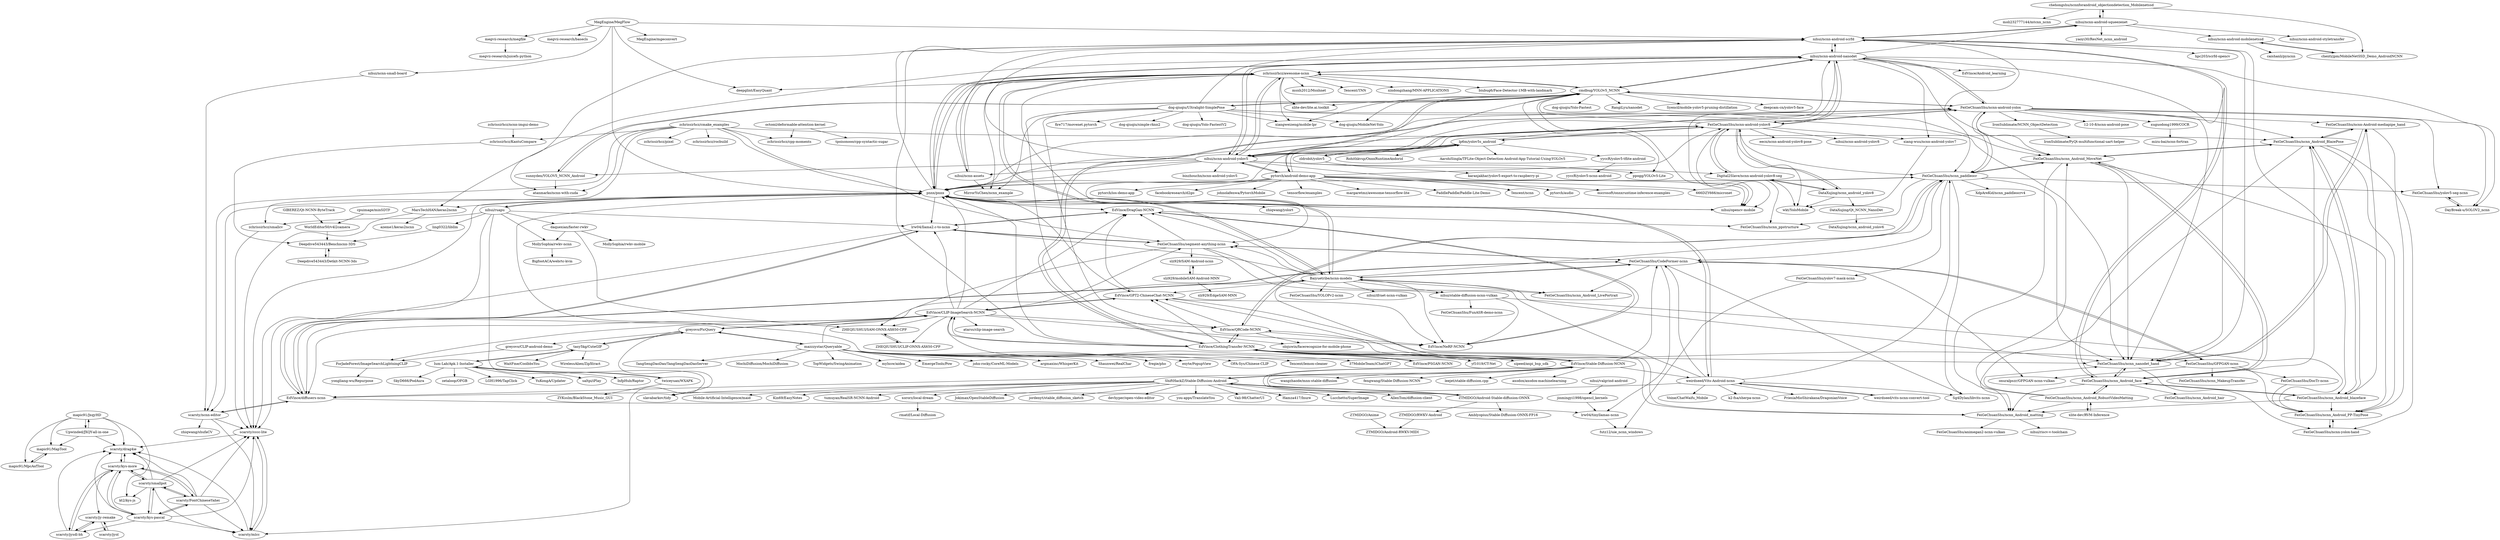 digraph G {
"chehongshu/ncnnforandroid_objectiondetection_Mobilenetssd" -> "nihui/ncnn-android-squeezenet"
"chehongshu/ncnnforandroid_objectiondetection_Mobilenetssd" -> "chentyjpm/MobileNetSSD_Demo_AndroidNCNN"
"chehongshu/ncnnforandroid_objectiondetection_Mobilenetssd" -> "moli232777144/mtcnn_ncnn" ["e"=1]
"twiceyuan/WXAPK" -> "Ium-Lab/Apk.1-Installer"
"twiceyuan/WXAPK" -> "ZYKsslm/BlackStone_Music_GUI" ["e"=1]
"Upwinded/JXQY-all-in-one" -> "mapic91/JxqyHD"
"Upwinded/JXQY-all-in-one" -> "mapic91/MapTool"
"Upwinded/JXQY-all-in-one" -> "scarsty/drag4ie"
"nihui/ncnn-assets" -> "MirrorYuChen/ncnn_example" ["e"=1]
"nihui/ncnn-assets" -> "zchrissirhcz/awesome-ncnn"
"nihui/ncnn-assets" -> "nihui/ncnn-android-scrfd"
"zldrobit/yolov5" -> "lp6m/yolov5s_android"
"zldrobit/yolov5" -> "karanjakhar/yolov5-export-to-raspberry-pi"
"cmdbug/YOLOv5_NCNN" -> "nihui/ncnn-android-yolov5"
"cmdbug/YOLOv5_NCNN" -> "dog-qiuqiu/Yolo-Fastest" ["e"=1]
"cmdbug/YOLOv5_NCNN" -> "nihui/opencv-mobile" ["e"=1]
"cmdbug/YOLOv5_NCNN" -> "zchrissirhcz/awesome-ncnn"
"cmdbug/YOLOv5_NCNN" -> "RangiLyu/nanodet" ["e"=1]
"cmdbug/YOLOv5_NCNN" -> "Syencil/mobile-yolov5-pruning-distillation" ["e"=1]
"cmdbug/YOLOv5_NCNN" -> "dog-qiuqiu/MobileNet-Yolo" ["e"=1]
"cmdbug/YOLOv5_NCNN" -> "ppogg/YOLOv5-Lite" ["e"=1]
"cmdbug/YOLOv5_NCNN" -> "dog-qiuqiu/Ultralight-SimplePose"
"cmdbug/YOLOv5_NCNN" -> "sunnyden/YOLOV5_NCNN_Android"
"cmdbug/YOLOv5_NCNN" -> "xlite-dev/lite.ai.toolkit" ["e"=1]
"cmdbug/YOLOv5_NCNN" -> "xiangweizeng/mobile-lpr" ["e"=1]
"cmdbug/YOLOv5_NCNN" -> "deepcam-cn/yolov5-face" ["e"=1]
"cmdbug/YOLOv5_NCNN" -> "FeiGeChuanShu/ncnn-android-yolox"
"cmdbug/YOLOv5_NCNN" -> "nihui/ncnn-android-nanodet"
"chentyjpm/MobileNetSSD_Demo_AndroidNCNN" -> "nihui/ncnn-android-mobilenetssd"
"nihui/ncnn-android-squeezenet" -> "chehongshu/ncnnforandroid_objectiondetection_Mobilenetssd"
"nihui/ncnn-android-squeezenet" -> "nihui/ncnn-android-styletransfer"
"nihui/ncnn-android-squeezenet" -> "nihui/ncnn-android-scrfd"
"nihui/ncnn-android-squeezenet" -> "nihui/ncnn-android-mobilenetssd"
"nihui/ncnn-android-squeezenet" -> "yaoyi30/ResNet_ncnn_android"
"pytorch/android-demo-app" -> "pytorch/ios-demo-app" ["e"=1]
"pytorch/android-demo-app" -> "nihui/ncnn-android-yolov5"
"pytorch/android-demo-app" -> "facebookresearch/d2go" ["e"=1]
"pytorch/android-demo-app" -> "lp6m/yolov5s_android"
"pytorch/android-demo-app" -> "cmdbug/YOLOv5_NCNN"
"pytorch/android-demo-app" -> "FeiGeChuanShu/ncnn-android-yolov8"
"pytorch/android-demo-app" -> "pnnx/pnnx"
"pytorch/android-demo-app" -> "johnolafenwa/PytorchMobile"
"pytorch/android-demo-app" -> "tensorflow/examples" ["e"=1]
"pytorch/android-demo-app" -> "margaretmz/awesome-tensorflow-lite" ["e"=1]
"pytorch/android-demo-app" -> "PaddlePaddle/Paddle-Lite-Demo" ["e"=1]
"pytorch/android-demo-app" -> "Tencent/ncnn" ["e"=1]
"pytorch/android-demo-app" -> "pytorch/audio" ["e"=1]
"pytorch/android-demo-app" -> "microsoft/onnxruntime-inference-examples" ["e"=1]
"pytorch/android-demo-app" -> "666DZY666/micronet" ["e"=1]
"zchrissirhcz/awesome-ncnn" -> "cmdbug/YOLOv5_NCNN"
"zchrissirhcz/awesome-ncnn" -> "Baiyuetribe/ncnn-models"
"zchrissirhcz/awesome-ncnn" -> "MirrorYuChen/ncnn_example" ["e"=1]
"zchrissirhcz/awesome-ncnn" -> "nihui/opencv-mobile" ["e"=1]
"zchrissirhcz/awesome-ncnn" -> "pnnx/pnnx"
"zchrissirhcz/awesome-ncnn" -> "nihui/ncnn-assets"
"zchrissirhcz/awesome-ncnn" -> "msnh2012/Msnhnet" ["e"=1]
"zchrissirhcz/awesome-ncnn" -> "Tencent/TNN" ["e"=1]
"zchrissirhcz/awesome-ncnn" -> "nihui/ncnn-android-yolov5"
"zchrissirhcz/awesome-ncnn" -> "xindongzhang/MNN-APPLICATIONS" ["e"=1]
"zchrissirhcz/awesome-ncnn" -> "deepglint/EasyQuant" ["e"=1]
"zchrissirhcz/awesome-ncnn" -> "biubug6/Face-Detector-1MB-with-landmark" ["e"=1]
"zchrissirhcz/awesome-ncnn" -> "xlite-dev/lite.ai.toolkit" ["e"=1]
"zchrissirhcz/awesome-ncnn" -> "xiangweizeng/mobile-lpr" ["e"=1]
"zchrissirhcz/awesome-ncnn" -> "nihui/ncnn-android-nanodet"
"zchrissirhcz/cmake_examples" -> "scarsty/ncnn-editor"
"zchrissirhcz/cmake_examples" -> "zchrissirhcz/rocbuild"
"zchrissirhcz/cmake_examples" -> "FeiGeChuanShu/segment-anything-ncnn"
"zchrissirhcz/cmake_examples" -> "zchrissirhcz/pixel"
"zchrissirhcz/cmake_examples" -> "pnnx/pnnx"
"zchrissirhcz/cmake_examples" -> "atanmarko/ncnn-with-cuda"
"zchrissirhcz/cmake_examples" -> "zchrissirhcz/smallcv"
"zchrissirhcz/cmake_examples" -> "zchrissirhcz/KantuCompare"
"zchrissirhcz/cmake_examples" -> "FeiGeChuanShu/ncnn_Android_BlazePose"
"zchrissirhcz/cmake_examples" -> "zchrissirhcz/cpp-moments"
"nihui/ncnn-android-mobilenetssd" -> "chentyjpm/MobileNetSSD_Demo_AndroidNCNN"
"nihui/ncnn-android-mobilenetssd" -> "caishanli/pyncnn"
"dog-qiuqiu/Ultralight-SimplePose" -> "FeiGeChuanShu/ncnn_Android_MoveNet"
"dog-qiuqiu/Ultralight-SimplePose" -> "cmdbug/YOLOv5_NCNN"
"dog-qiuqiu/Ultralight-SimplePose" -> "dog-qiuqiu/MobileNet-Yolo" ["e"=1]
"dog-qiuqiu/Ultralight-SimplePose" -> "xiangweizeng/mobile-lpr" ["e"=1]
"dog-qiuqiu/Ultralight-SimplePose" -> "fire717/movenet.pytorch" ["e"=1]
"dog-qiuqiu/Ultralight-SimplePose" -> "FeiGeChuanShu/ncnn_nanodet_hand"
"dog-qiuqiu/Ultralight-SimplePose" -> "dog-qiuqiu/simple-rknn2"
"dog-qiuqiu/Ultralight-SimplePose" -> "olojuwin/facerecognize-for-mobile-phone" ["e"=1]
"dog-qiuqiu/Ultralight-SimplePose" -> "nihui/ncnn-android-scrfd"
"dog-qiuqiu/Ultralight-SimplePose" -> "dog-qiuqiu/Yolo-FastestV2" ["e"=1]
"dog-qiuqiu/Ultralight-SimplePose" -> "MirrorYuChen/ncnn_example" ["e"=1]
"dog-qiuqiu/Ultralight-SimplePose" -> "EdVince/QRCode-NCNN"
"xuguodong1999/COCR" -> "mizu-bai/ncnn-fortran"
"MarsTechHAN/keras2ncnn" -> "azeme1/keras2ncnn"
"MarsTechHAN/keras2ncnn" -> "scarsty/cccc-lite"
"sunnyden/YOLOV5_NCNN_Android" -> "atanmarko/ncnn-with-cuda"
"sunnyden/YOLOV5_NCNN_Android" -> "cmdbug/YOLOv5_NCNN"
"pnnx/pnnx" -> "scarsty/ncnn-editor"
"pnnx/pnnx" -> "nihui/opencv-mobile" ["e"=1]
"pnnx/pnnx" -> "FeiGeChuanShu/ncnn_paddleocr"
"pnnx/pnnx" -> "EdVince/GPT2-ChineseChat-NCNN"
"pnnx/pnnx" -> "nihui/ncnn-android-nanodet"
"pnnx/pnnx" -> "zchrissirhcz/awesome-ncnn"
"pnnx/pnnx" -> "nihui/ruapu"
"pnnx/pnnx" -> "Baiyuetribe/ncnn-models"
"pnnx/pnnx" -> "scarsty/cccc-lite"
"pnnx/pnnx" -> "nihui/ncnn-android-scrfd"
"pnnx/pnnx" -> "weirdseed/Vits-Android-ncnn"
"pnnx/pnnx" -> "lrw04/llama2.c-to-ncnn"
"pnnx/pnnx" -> "zhiqwang/yolort" ["e"=1]
"pnnx/pnnx" -> "EdVince/DragGan-NCNN"
"pnnx/pnnx" -> "MarsTechHAN/keras2ncnn"
"FeiGeChuanShu/ncnn-android-yolox" -> "FeiGeChuanShu/ncnn_nanodet_hand"
"FeiGeChuanShu/ncnn-android-yolox" -> "12-10-8/ncnn-android-pose"
"FeiGeChuanShu/ncnn-android-yolox" -> "FeiGeChuanShu/ncnn_paddleocr"
"FeiGeChuanShu/ncnn-android-yolox" -> "FeiGeChuanShu/yolov5-seg-ncnn"
"FeiGeChuanShu/ncnn-android-yolox" -> "FeiGeChuanShu/ncnn_Android_BlazePose"
"FeiGeChuanShu/ncnn-android-yolox" -> "FeiGeChuanShu/ncnn_Android_MoveNet"
"FeiGeChuanShu/ncnn-android-yolox" -> "FeiGeChuanShu/ncnn-android-yolov8"
"FeiGeChuanShu/ncnn-android-yolox" -> "cmdbug/YOLOv5_NCNN"
"FeiGeChuanShu/ncnn-android-yolox" -> "EdVince/ClothingTransfer-NCNN"
"FeiGeChuanShu/ncnn-android-yolox" -> "IronSublimate/NCNN_ObjectDetection"
"FeiGeChuanShu/ncnn-android-yolox" -> "pnnx/pnnx"
"FeiGeChuanShu/ncnn-android-yolox" -> "nihui/ncnn-android-nanodet"
"FeiGeChuanShu/ncnn-android-yolox" -> "DayBreak-u/SOLOV2_ncnn"
"FeiGeChuanShu/ncnn-android-yolox" -> "FeiGeChuanShu/ncnn-Android-mediapipe_hand"
"FeiGeChuanShu/ncnn-android-yolox" -> "xuguodong1999/COCR"
"nihui/ncnn-android-yolov5" -> "cmdbug/YOLOv5_NCNN"
"nihui/ncnn-android-yolov5" -> "FeiGeChuanShu/ncnn-android-yolov8"
"nihui/ncnn-android-yolov5" -> "nihui/ncnn-android-nanodet"
"nihui/ncnn-android-yolov5" -> "lp6m/yolov5s_android"
"nihui/ncnn-android-yolov5" -> "pnnx/pnnx"
"nihui/ncnn-android-yolov5" -> "binzhouchn/ncnn-android-yolov5"
"nihui/ncnn-android-yolov5" -> "zchrissirhcz/awesome-ncnn"
"nihui/ncnn-android-yolov5" -> "nihui/opencv-mobile" ["e"=1]
"nihui/ncnn-android-yolov5" -> "pytorch/android-demo-app"
"nihui/ncnn-android-yolov5" -> "FeiGeChuanShu/ncnn-android-yolox"
"nihui/ncnn-android-yolov5" -> "sunnyden/YOLOV5_NCNN_Android"
"nihui/ncnn-android-yolov5" -> "ppogg/YOLOv5-Lite" ["e"=1]
"nihui/ncnn-android-yolov5" -> "Digital2Slave/ncnn-android-yolov8-seg"
"nihui/ncnn-android-yolov5" -> "nihui/ncnn-assets"
"nihui/ncnn-android-yolov5" -> "nihui/ncnn-android-scrfd"
"MegEngine/MegFlow" -> "MegEngine/mgeconvert" ["e"=1]
"MegEngine/MegFlow" -> "megvii-research/megfile"
"MegEngine/MegFlow" -> "megvii-research/basecls" ["e"=1]
"MegEngine/MegFlow" -> "deepglint/EasyQuant" ["e"=1]
"MegEngine/MegFlow" -> "pnnx/pnnx"
"MegEngine/MegFlow" -> "nihui/ncnn-small-board"
"MegEngine/MegFlow" -> "nihui/ncnn-android-scrfd"
"lp6m/yolov5s_android" -> "nihui/ncnn-android-yolov5"
"lp6m/yolov5s_android" -> "AarohiSingla/TFLite-Object-Detection-Android-App-Tutorial-Using-YOLOv5"
"lp6m/yolov5s_android" -> "yyccR/yolov5-tflite-android"
"lp6m/yolov5s_android" -> "zldrobit/yolov5"
"lp6m/yolov5s_android" -> "FeiGeChuanShu/ncnn-android-yolov8"
"lp6m/yolov5s_android" -> "nihui/ncnn-android-nanodet"
"lp6m/yolov5s_android" -> "pytorch/android-demo-app"
"lp6m/yolov5s_android" -> "Rohithkvsp/OnnxRuntimeAndorid"
"FeiGeChuanShu/ncnn_Android_RobustVideoMatting" -> "FeiGeChuanShu/ncnn_Android_matting"
"FeiGeChuanShu/ncnn_Android_RobustVideoMatting" -> "FeiGeChuanShu/ncnn_nanodet_hand"
"FeiGeChuanShu/ncnn_Android_RobustVideoMatting" -> "FeiGeChuanShu/ncnn_Android_face"
"FeiGeChuanShu/ncnn_Android_RobustVideoMatting" -> "FeiGeChuanShu/ncnn_Android_MoveNet"
"FeiGeChuanShu/ncnn_Android_RobustVideoMatting" -> "xlite-dev/RVM-Inference"
"nihui/ncnn-android-nanodet" -> "nihui/ncnn-android-yolov5"
"nihui/ncnn-android-nanodet" -> "FeiGeChuanShu/ncnn-android-yolov8"
"nihui/ncnn-android-nanodet" -> "pnnx/pnnx"
"nihui/ncnn-android-nanodet" -> "nihui/ncnn-android-scrfd"
"nihui/ncnn-android-nanodet" -> "FeiGeChuanShu/ncnn_nanodet_hand"
"nihui/ncnn-android-nanodet" -> "cmdbug/YOLOv5_NCNN"
"nihui/ncnn-android-nanodet" -> "MarsTechHAN/keras2ncnn"
"nihui/ncnn-android-nanodet" -> "nihui/ncnn-android-squeezenet"
"nihui/ncnn-android-nanodet" -> "DayBreak-u/SOLOV2_ncnn"
"nihui/ncnn-android-nanodet" -> "FeiGeChuanShu/ncnn-android-yolox"
"nihui/ncnn-android-nanodet" -> "nihui/opencv-mobile" ["e"=1]
"nihui/ncnn-android-nanodet" -> "zchrissirhcz/awesome-ncnn"
"nihui/ncnn-android-nanodet" -> "xiang-wuu/ncnn-android-yolov7"
"nihui/ncnn-android-nanodet" -> "EdVince/Android_learning"
"nihui/ncnn-android-nanodet" -> "FeiGeChuanShu/ncnn_Android_MoveNet"
"nihui/ncnn-android-scrfd" -> "FeiGeChuanShu/ncnn_Android_face"
"nihui/ncnn-android-scrfd" -> "FeiGeChuanShu/ncnn_nanodet_hand"
"nihui/ncnn-android-scrfd" -> "FeiGeChuanShu/ncnn_Android_blazeface"
"nihui/ncnn-android-scrfd" -> "nihui/ncnn-android-squeezenet"
"nihui/ncnn-android-scrfd" -> "FeiGeChuanShu/ncnn_paddleocr"
"nihui/ncnn-android-scrfd" -> "atanmarko/ncnn-with-cuda"
"nihui/ncnn-android-scrfd" -> "nihui/ncnn-android-nanodet"
"nihui/ncnn-android-scrfd" -> "hpc203/scrfd-opencv" ["e"=1]
"FeiGeChuanShu/ncnn_Android_face" -> "FeiGeChuanShu/ncnn_Android_blazeface"
"FeiGeChuanShu/ncnn_Android_face" -> "FeiGeChuanShu/ncnn_nanodet_hand"
"FeiGeChuanShu/ncnn_Android_face" -> "FeiGeChuanShu/ncnn_Android_hair"
"FeiGeChuanShu/ncnn_Android_face" -> "nihui/ncnn-android-scrfd"
"FeiGeChuanShu/ncnn_Android_face" -> "FeiGeChuanShu/ncnn_Android_MoveNet"
"FeiGeChuanShu/ncnn_Android_face" -> "FeiGeChuanShu/ncnn_Android_RobustVideoMatting"
"FeiGeChuanShu/ncnn_Android_face" -> "FeiGeChuanShu/ncnn_Android_BlazePose"
"FeiGeChuanShu/ncnn_Android_face" -> "FeiGeChuanShu/ncnn_Android_matting"
"FeiGeChuanShu/ncnn_paddleocr" -> "XdpAreKid/ncnn_paddleocrv4"
"FeiGeChuanShu/ncnn_paddleocr" -> "FeiGeChuanShu/CodeFormer-ncnn"
"FeiGeChuanShu/ncnn_paddleocr" -> "FeiGeChuanShu/ncnn_Android_MoveNet"
"FeiGeChuanShu/ncnn_paddleocr" -> "Sg4Dylan/libvits-ncnn"
"FeiGeChuanShu/ncnn_paddleocr" -> "FeiGeChuanShu/yolov7-mask-ncnn"
"FeiGeChuanShu/ncnn_paddleocr" -> "FeiGeChuanShu/ncnn_nanodet_hand"
"FeiGeChuanShu/ncnn_paddleocr" -> "pnnx/pnnx"
"FeiGeChuanShu/ncnn_paddleocr" -> "EdVince/QRCode-NCNN"
"FeiGeChuanShu/ncnn_paddleocr" -> "FeiGeChuanShu/ncnn-android-yolox"
"FeiGeChuanShu/ncnn_paddleocr" -> "FeiGeChuanShu/ncnn_ppstructure"
"FeiGeChuanShu/ncnn_paddleocr" -> "FeiGeChuanShu/yolov5-seg-ncnn"
"mapic91/JxqyHD" -> "Upwinded/JXQY-all-in-one"
"mapic91/JxqyHD" -> "mapic91/MapTool"
"mapic91/JxqyHD" -> "mapic91/MpcAsfTool"
"mapic91/JxqyHD" -> "kt2/kys-js"
"mapic91/JxqyHD" -> "scarsty/drag4ie"
"megvii-research/megfile" -> "megvii-research/juicefs-python"
"scarsty/smallpot" -> "scarsty/drag4ie"
"scarsty/smallpot" -> "scarsty/kys-pascal"
"scarsty/smallpot" -> "scarsty/mlcc"
"scarsty/smallpot" -> "scarsty/FontChineseYahei"
"scarsty/smallpot" -> "scarsty/kys-more"
"scarsty/smallpot" -> "scarsty/cccc-lite"
"scarsty/smallpot" -> "kt2/kys-js"
"scarsty/drag4ie" -> "scarsty/kys-more"
"scarsty/kys-pascal" -> "scarsty/kys-more"
"scarsty/kys-pascal" -> "scarsty/drag4ie"
"scarsty/kys-pascal" -> "scarsty/FontChineseYahei"
"scarsty/kys-pascal" -> "scarsty/smallpot"
"scarsty/kys-pascal" -> "scarsty/cccc-lite"
"scarsty/kys-pascal" -> "scarsty/mlcc"
"scarsty/kys-pascal" -> "scarsty/jysdl-bh"
"nihui/valgrind-android" -> "jinmingyi1998/opencl_kernels"
"FeiGeChuanShu/ncnn_nanodet_hand" -> "FeiGeChuanShu/ncnn-Android-mediapipe_hand"
"FeiGeChuanShu/ncnn_nanodet_hand" -> "FeiGeChuanShu/ncnn_Android_face"
"FeiGeChuanShu/ncnn_nanodet_hand" -> "FeiGeChuanShu/ncnn-yolox-hand"
"scarsty/jysdl-bh" -> "scarsty/jy-remake"
"scarsty/jysdl-bh" -> "scarsty/kys-more"
"scarsty/jysdl-bh" -> "scarsty/drag4ie"
"scarsty/mlcc" -> "scarsty/cccc-lite"
"scarsty/mlcc" -> "scarsty/drag4ie"
"DayBreak-u/SOLOV2_ncnn" -> "FeiGeChuanShu/yolov5-seg-ncnn"
"zchrissirhcz/smallcv" -> "scarsty/cccc-lite"
"mapic91/MpcAsfTool" -> "mapic91/MapTool"
"IronSublimate/NCNN_ObjectDetection" -> "IronSublimate/PyQt-multifunctional-uart-helper"
"mapic91/MapTool" -> "mapic91/MpcAsfTool"
"FeiGeChuanShu/ncnn-yolox-hand" -> "FeiGeChuanShu/ncnn_Android_PP-TinyPose"
"FeiGeChuanShu/ncnn_Android_MoveNet" -> "FeiGeChuanShu/ncnn_Android_BlazePose"
"FeiGeChuanShu/ncnn_Android_MoveNet" -> "FeiGeChuanShu/ncnn_Android_PP-TinyPose"
"FeiGeChuanShu/ncnn_Android_MoveNet" -> "FeiGeChuanShu/ncnn_Android_matting"
"FeiGeChuanShu/ncnn_Android_MoveNet" -> "FeiGeChuanShu/ncnn_nanodet_hand"
"FeiGeChuanShu/ncnn_Android_MoveNet" -> "FeiGeChuanShu/ncnn_Android_face"
"FeiGeChuanShu/ncnn_Android_MoveNet" -> "FeiGeChuanShu/ncnn_paddleocr"
"EdVince/ClothingTransfer-NCNN" -> "EdVince/GPT2-ChineseChat-NCNN"
"EdVince/ClothingTransfer-NCNN" -> "EdVince/PSGAN-NCNN"
"EdVince/ClothingTransfer-NCNN" -> "yf1019/CT-Net"
"EdVince/ClothingTransfer-NCNN" -> "EdVince/QRCode-NCNN"
"EdVince/ClothingTransfer-NCNN" -> "FeiGeChuanShu/ncnn_Android_matting"
"EdVince/ClothingTransfer-NCNN" -> "FeiGeChuanShu/ncnn_nanodet_hand"
"EdVince/ClothingTransfer-NCNN" -> "EdVince/CLIP-ImageSearch-NCNN"
"EdVince/ClothingTransfer-NCNN" -> "nihui/ncnn-android-scrfd"
"EdVince/ClothingTransfer-NCNN" -> "FeiGeChuanShu/GFPGAN-ncnn"
"EdVince/ClothingTransfer-NCNN" -> "EdVince/Stable-Diffusion-NCNN"
"EdVince/ClothingTransfer-NCNN" -> "FeiGeChuanShu/ncnn-android-yolox"
"EdVince/ClothingTransfer-NCNN" -> "pnnx/pnnx"
"EdVince/ClothingTransfer-NCNN" -> "sipeed/axpi_bsp_sdk" ["e"=1]
"EdVince/CLIP-ImageSearch-NCNN" -> "EdVince/GPT2-ChineseChat-NCNN"
"EdVince/CLIP-ImageSearch-NCNN" -> "EdVince/diffusers-ncnn"
"EdVince/CLIP-ImageSearch-NCNN" -> "lrw04/llama2.c-to-ncnn"
"EdVince/CLIP-ImageSearch-NCNN" -> "EdVince/DragGan-NCNN"
"EdVince/CLIP-ImageSearch-NCNN" -> "EdVince/ClothingTransfer-NCNN"
"EdVince/CLIP-ImageSearch-NCNN" -> "atarss/clip-image-search" ["e"=1]
"EdVince/CLIP-ImageSearch-NCNN" -> "FeiGeChuanShu/segment-anything-ncnn"
"EdVince/CLIP-ImageSearch-NCNN" -> "greyovo/PicQuery"
"EdVince/CLIP-ImageSearch-NCNN" -> "ForJadeForest/ImageSearchLightningCLIP"
"EdVince/CLIP-ImageSearch-NCNN" -> "ZHEQIUSHUI/CLIP-ONNX-AX650-CPP"
"EdVince/CLIP-ImageSearch-NCNN" -> "EdVince/QRCode-NCNN"
"EdVince/CLIP-ImageSearch-NCNN" -> "ZHEQIUSHUI/SAM-ONNX-AX650-CPP"
"EdVince/CLIP-ImageSearch-NCNN" -> "pnnx/pnnx"
"EdVince/CLIP-ImageSearch-NCNN" -> "EdVince/NeRF-NCNN"
"nihui/ncnn-small-board" -> "scarsty/ncnn-editor"
"FeiGeChuanShu/ncnn_Android_matting" -> "FeiGeChuanShu/animegan2-ncnn-vulkan"
"FeiGeChuanShu/ncnn_Android_matting" -> "nihui/riscv-v-toolchain"
"FeiGeChuanShu/ncnn_Android_BlazePose" -> "FeiGeChuanShu/ncnn_Android_matting"
"FeiGeChuanShu/ncnn_Android_BlazePose" -> "FeiGeChuanShu/ncnn_Android_MoveNet"
"FeiGeChuanShu/ncnn_Android_BlazePose" -> "FeiGeChuanShu/ncnn-Android-mediapipe_hand"
"FeiGeChuanShu/ncnn_Android_BlazePose" -> "FeiGeChuanShu/ncnn-yolox-hand"
"FeiGeChuanShu/ncnn_Android_BlazePose" -> "FeiGeChuanShu/ncnn_Android_blazeface"
"FeiGeChuanShu/ncnn_Android_BlazePose" -> "FeiGeChuanShu/ncnn_Android_PP-TinyPose"
"Baiyuetribe/ncnn-models" -> "FeiGeChuanShu/CodeFormer-ncnn"
"Baiyuetribe/ncnn-models" -> "nihui/stable-diffusion-ncnn-vulkan"
"Baiyuetribe/ncnn-models" -> "FeiGeChuanShu/ncnn_Android_LivePortrait"
"Baiyuetribe/ncnn-models" -> "lrw04/llama2.c-to-ncnn"
"Baiyuetribe/ncnn-models" -> "EdVince/DragGan-NCNN"
"Baiyuetribe/ncnn-models" -> "FeiGeChuanShu/segment-anything-ncnn"
"Baiyuetribe/ncnn-models" -> "FeiGeChuanShu/ncnn_nanodet_hand"
"Baiyuetribe/ncnn-models" -> "nihui/ifrnet-ncnn-vulkan" ["e"=1]
"Baiyuetribe/ncnn-models" -> "EdVince/diffusers-ncnn"
"Baiyuetribe/ncnn-models" -> "EdVince/GPT2-ChineseChat-NCNN"
"Baiyuetribe/ncnn-models" -> "zchrissirhcz/awesome-ncnn"
"Baiyuetribe/ncnn-models" -> "FeiGeChuanShu/ncnn_paddleocr"
"Baiyuetribe/ncnn-models" -> "EdVince/NeRF-NCNN"
"Baiyuetribe/ncnn-models" -> "FeiGeChuanShu/YOLOPv2-ncnn" ["e"=1]
"Baiyuetribe/ncnn-models" -> "pnnx/pnnx"
"DataXujing/Qt_NCNN_NanoDet" -> "DataXujing/ncnn_android_yolov6"
"EdVince/GPT2-ChineseChat-NCNN" -> "EdVince/DragGan-NCNN"
"EdVince/GPT2-ChineseChat-NCNN" -> "FeiGeChuanShu/ncnn_Android_matting"
"EdVince/GPT2-ChineseChat-NCNN" -> "EdVince/CLIP-ImageSearch-NCNN"
"EdVince/GPT2-ChineseChat-NCNN" -> "EdVince/NeRF-NCNN"
"EdVince/QRCode-NCNN" -> "EdVince/ClothingTransfer-NCNN"
"EdVince/QRCode-NCNN" -> "EdVince/GPT2-ChineseChat-NCNN"
"EdVince/QRCode-NCNN" -> "olojuwin/facerecognize-for-mobile-phone" ["e"=1]
"EdVince/QRCode-NCNN" -> "FeiGeChuanShu/ncnn_paddleocr"
"EdVince/QRCode-NCNN" -> "EdVince/NeRF-NCNN"
"FeiGeChuanShu/GFPGAN-ncnn" -> "FeiGeChuanShu/ncnn_Android_PP-TinyPose"
"FeiGeChuanShu/GFPGAN-ncnn" -> "onuralpszr/GFPGAN-ncnn-vulkan"
"FeiGeChuanShu/GFPGAN-ncnn" -> "FeiGeChuanShu/CodeFormer-ncnn"
"FeiGeChuanShu/GFPGAN-ncnn" -> "FeiGeChuanShu/DocTr-ncnn"
"FeiGeChuanShu/GFPGAN-ncnn" -> "FeiGeChuanShu/ncnn_MakeupTransfer"
"yyccR/yolov5-tflite-android" -> "yyccR/yolov5-ncnn-android"
"scarsty/FontChineseYahei" -> "scarsty/drag4ie"
"scarsty/FontChineseYahei" -> "scarsty/kys-more"
"scarsty/FontChineseYahei" -> "scarsty/kys-pascal"
"scarsty/FontChineseYahei" -> "scarsty/smallpot"
"scarsty/FontChineseYahei" -> "scarsty/mlcc"
"scarsty/FontChineseYahei" -> "scarsty/cccc-lite"
"scarsty/kys-more" -> "scarsty/drag4ie"
"scarsty/kys-more" -> "scarsty/kys-pascal"
"scarsty/kys-more" -> "scarsty/FontChineseYahei"
"scarsty/kys-more" -> "scarsty/jysdl-bh"
"scarsty/kys-more" -> "scarsty/smallpot"
"scarsty/kys-more" -> "scarsty/jy-remake"
"scarsty/ncnn-editor" -> "scarsty/cccc-lite"
"scarsty/ncnn-editor" -> "scarsty/mlcc"
"scarsty/ncnn-editor" -> "zhiqwang/shufaCV"
"scarsty/ncnn-editor" -> "EdVince/diffusers-ncnn"
"FeiGeChuanShu/DocTr-ncnn" -> "FeiGeChuanShu/ncnn_Android_PP-TinyPose"
"FeiGeChuanShu/ncnn_Android_blazeface" -> "FeiGeChuanShu/ncnn_Android_PP-TinyPose"
"FeiGeChuanShu/ncnn_Android_blazeface" -> "FeiGeChuanShu/ncnn_Android_face"
"FeiGeChuanShu/ncnn_Android_blazeface" -> "FeiGeChuanShu/ncnn_Android_BlazePose"
"FeiGeChuanShu/ncnn_Android_blazeface" -> "FeiGeChuanShu/ncnn_Android_matting"
"FeiGeChuanShu/ncnn_Android_blazeface" -> "FeiGeChuanShu/ncnn-Android-mediapipe_hand"
"xlite-dev/RVM-Inference" -> "FeiGeChuanShu/ncnn_Android_RobustVideoMatting"
"EdVince/PSGAN-NCNN" -> "EdVince/ClothingTransfer-NCNN"
"WorldEditor50/v4l2camera" -> "Deepdive543443/Benchncnn-3DS"
"ForJadeForest/ImageSearchLightningCLIP" -> "yongliang-wu/Repurpose" ["e"=1]
"FeiGeChuanShu/ncnn-Android-mediapipe_hand" -> "FeiGeChuanShu/ncnn_nanodet_hand"
"FeiGeChuanShu/ncnn-Android-mediapipe_hand" -> "FeiGeChuanShu/ncnn_Android_BlazePose"
"FeiGeChuanShu/ncnn-Android-mediapipe_hand" -> "FeiGeChuanShu/ncnn_Android_PP-TinyPose"
"octoml/deformable-attention-kernel" -> "tpoisonooo/cpp-syntactic-sugar"
"octoml/deformable-attention-kernel" -> "zchrissirhcz/cpp-moments"
"FeiGeChuanShu/ncnn_Android_PP-TinyPose" -> "FeiGeChuanShu/ncnn-yolox-hand"
"zchrissirhcz/KantuCompare" -> "Deepdive543443/Benchncnn-3DS"
"EdVince/Stable-Diffusion-NCNN" -> "EdVince/diffusers-ncnn"
"EdVince/Stable-Diffusion-NCNN" -> "ZTMIDGO/Android-Stable-diffusion-ONNX"
"EdVince/Stable-Diffusion-NCNN" -> "EdVince/ClothingTransfer-NCNN"
"EdVince/Stable-Diffusion-NCNN" -> "Baiyuetribe/ncnn-models"
"EdVince/Stable-Diffusion-NCNN" -> "FeiGeChuanShu/CodeFormer-ncnn"
"EdVince/Stable-Diffusion-NCNN" -> "EdVince/CLIP-ImageSearch-NCNN"
"EdVince/Stable-Diffusion-NCNN" -> "pnnx/pnnx"
"EdVince/Stable-Diffusion-NCNN" -> "EdVince/GPT2-ChineseChat-NCNN"
"EdVince/Stable-Diffusion-NCNN" -> "wangzhaode/mnn-stable-diffusion" ["e"=1]
"EdVince/Stable-Diffusion-NCNN" -> "ShiftHackZ/Stable-Diffusion-Android"
"EdVince/Stable-Diffusion-NCNN" -> "EdVince/QRCode-NCNN"
"EdVince/Stable-Diffusion-NCNN" -> "fengwang/Stable-Diffusion-NCNN"
"EdVince/Stable-Diffusion-NCNN" -> "leejet/stable-diffusion.cpp" ["e"=1]
"EdVince/Stable-Diffusion-NCNN" -> "weirdseed/Vits-Android-ncnn"
"EdVince/Stable-Diffusion-NCNN" -> "axodox/axodox-machinelearning" ["e"=1]
"xiang-wuu/ncnn-android-yolov7" -> "wkt/YoloMobile"
"FeiGeChuanShu/ncnn-android-yolov8" -> "DataXujing/ncnn_android_yolov8"
"FeiGeChuanShu/ncnn-android-yolov8" -> "Digital2Slave/ncnn-android-yolov8-seg"
"FeiGeChuanShu/ncnn-android-yolov8" -> "nihui/ncnn-android-yolov5"
"FeiGeChuanShu/ncnn-android-yolov8" -> "nihui/ncnn-android-nanodet"
"FeiGeChuanShu/ncnn-android-yolov8" -> "nihui/opencv-mobile" ["e"=1]
"FeiGeChuanShu/ncnn-android-yolov8" -> "FeiGeChuanShu/ncnn-android-yolox"
"FeiGeChuanShu/ncnn-android-yolov8" -> "wkt/YoloMobile"
"FeiGeChuanShu/ncnn-android-yolov8" -> "xiang-wuu/ncnn-android-yolov7"
"FeiGeChuanShu/ncnn-android-yolov8" -> "FeiGeChuanShu/ncnn_paddleocr"
"FeiGeChuanShu/ncnn-android-yolov8" -> "cmdbug/YOLOv5_NCNN"
"FeiGeChuanShu/ncnn-android-yolov8" -> "FeiGeChuanShu/segment-anything-ncnn"
"FeiGeChuanShu/ncnn-android-yolov8" -> "pnnx/pnnx"
"FeiGeChuanShu/ncnn-android-yolov8" -> "eecn/ncnn-android-yolov8-pose"
"FeiGeChuanShu/ncnn-android-yolov8" -> "nihui/ncnn-android-yolov8"
"FeiGeChuanShu/ncnn-android-yolov8" -> "lp6m/yolov5s_android"
"DataXujing/ncnn_android_yolov8" -> "DataXujing/Qt_NCNN_NanoDet"
"DataXujing/ncnn_android_yolov8" -> "FeiGeChuanShu/ncnn-android-yolov8"
"DataXujing/ncnn_android_yolov8" -> "Digital2Slave/ncnn-android-yolov8-seg"
"DataXujing/ncnn_android_yolov8" -> "wkt/YoloMobile"
"tasy5kg/CuteGIF" -> "Ium-Lab/Apk.1-Installer"
"tasy5kg/CuteGIF" -> "WaitFme/CoolbbsYou" ["e"=1]
"tasy5kg/CuteGIF" -> "WirelessAlien/ZipXtract" ["e"=1]
"tasy5kg/CuteGIF" -> "greyovo/PicQuery"
"weirdseed/Vits-Android-ncnn" -> "weirdseed/vits-ncnn-convert-tool"
"weirdseed/Vits-Android-ncnn" -> "FeiGeChuanShu/CodeFormer-ncnn"
"weirdseed/Vits-Android-ncnn" -> "Voine/ChatWaifu_Mobile" ["e"=1]
"weirdseed/Vits-Android-ncnn" -> "Sg4Dylan/libvits-ncnn"
"weirdseed/Vits-Android-ncnn" -> "pnnx/pnnx"
"weirdseed/Vits-Android-ncnn" -> "k2-fsa/sherpa-ncnn" ["e"=1]
"weirdseed/Vits-Android-ncnn" -> "FeiGeChuanShu/ncnn_paddleocr"
"weirdseed/Vits-Android-ncnn" -> "PriesiaMioShirakana/DragonianVoice" ["e"=1]
"weirdseed/Vits-Android-ncnn" -> "EdVince/diffusers-ncnn"
"weirdseed/Vits-Android-ncnn" -> "Baiyuetribe/ncnn-models"
"weirdseed/vits-ncnn-convert-tool" -> "weirdseed/Vits-Android-ncnn"
"FeiGeChuanShu/yolov5-seg-ncnn" -> "DayBreak-u/SOLOV2_ncnn"
"nihui/stable-diffusion-ncnn-vulkan" -> "FeiGeChuanShu/ncnn_Android_PP-TinyPose"
"nihui/stable-diffusion-ncnn-vulkan" -> "FeiGeChuanShu/FunASR-demo-ncnn"
"nihui/stable-diffusion-ncnn-vulkan" -> "EdVince/NeRF-NCNN"
"FeiGeChuanShu/yolov7-mask-ncnn" -> "futz12/uie_ncnn_windows"
"Digital2Slave/ncnn-android-yolov8-seg" -> "FeiGeChuanShu/ncnn-android-yolov8"
"Digital2Slave/ncnn-android-yolov8-seg" -> "DataXujing/ncnn_android_yolov8"
"Digital2Slave/ncnn-android-yolov8-seg" -> "FeiGeChuanShu/ncnn_ppstructure"
"Digital2Slave/ncnn-android-yolov8-seg" -> "wkt/YoloMobile"
"zchrissirhcz/ncnn-imgui-demo" -> "zchrissirhcz/KantuCompare"
"MollySophia/rwkv-ncnn" -> "BigfootACA/webrtc-kvm"
"lrw04/llama2.c-to-ncnn" -> "EdVince/DragGan-NCNN"
"lrw04/llama2.c-to-ncnn" -> "scarsty/cccc-lite"
"lrw04/llama2.c-to-ncnn" -> "EdVince/diffusers-ncnn"
"lrw04/llama2.c-to-ncnn" -> "FeiGeChuanShu/segment-anything-ncnn"
"mazzzystar/Queryable" -> "greyovo/PicQuery"
"mazzzystar/Queryable" -> "TopWidgets/SwingAnimation" ["e"=1]
"mazzzystar/Queryable" -> "mylxsw/aidea" ["e"=1]
"mazzzystar/Queryable" -> "EmergeTools/Pow" ["e"=1]
"mazzzystar/Queryable" -> "john-rocky/CoreML-Models" ["e"=1]
"mazzzystar/Queryable" -> "argmaxinc/WhisperKit" ["e"=1]
"mazzzystar/Queryable" -> "Shaunwei/RealChar" ["e"=1]
"mazzzystar/Queryable" -> "fregie/pho" ["e"=1]
"mazzzystar/Queryable" -> "EdVince/CLIP-ImageSearch-NCNN"
"mazzzystar/Queryable" -> "exyte/PopupView" ["e"=1]
"mazzzystar/Queryable" -> "OFA-Sys/Chinese-CLIP" ["e"=1]
"mazzzystar/Queryable" -> "Tencent/lemon-cleaner" ["e"=1]
"mazzzystar/Queryable" -> "37MobileTeam/iChatGPT" ["e"=1]
"mazzzystar/Queryable" -> "TangSengDaoDao/TangSengDaoDaoServer" ["e"=1]
"mazzzystar/Queryable" -> "MochiDiffusion/MochiDiffusion" ["e"=1]
"ShiftHackZ/Stable-Diffusion-Android" -> "ZTMIDGO/Android-Stable-diffusion-ONNX"
"ShiftHackZ/Stable-Diffusion-Android" -> "EdVince/Stable-Diffusion-NCNN"
"ShiftHackZ/Stable-Diffusion-Android" -> "jordenyt/stable_diffusion_sketch"
"ShiftHackZ/Stable-Diffusion-Android" -> "devhyper/open-video-editor" ["e"=1]
"ShiftHackZ/Stable-Diffusion-Android" -> "you-apps/TranslateYou" ["e"=1]
"ShiftHackZ/Stable-Diffusion-Android" -> "Vali-98/ChatterUI" ["e"=1]
"ShiftHackZ/Stable-Diffusion-Android" -> "Hamza417/Inure" ["e"=1]
"ShiftHackZ/Stable-Diffusion-Android" -> "Lucchetto/SuperImage" ["e"=1]
"ShiftHackZ/Stable-Diffusion-Android" -> "AllenTom/diffusion-client"
"ShiftHackZ/Stable-Diffusion-Android" -> "Mobile-Artificial-Intelligence/maid" ["e"=1]
"ShiftHackZ/Stable-Diffusion-Android" -> "xororz/local-dream"
"ShiftHackZ/Stable-Diffusion-Android" -> "Kin69/EasyNotes" ["e"=1]
"ShiftHackZ/Stable-Diffusion-Android" -> "tumuyan/RealSR-NCNN-Android" ["e"=1]
"ShiftHackZ/Stable-Diffusion-Android" -> "slavabarkov/tidy" ["e"=1]
"ShiftHackZ/Stable-Diffusion-Android" -> "Jokimax/OpenStableDiffusion"
"greyovo/PicQuery" -> "greyovo/CLIP-android-demo"
"greyovo/PicQuery" -> "EdVince/CLIP-ImageSearch-NCNN"
"greyovo/PicQuery" -> "mazzzystar/Queryable"
"greyovo/PicQuery" -> "slavabarkov/tidy" ["e"=1]
"greyovo/PicQuery" -> "tasy5kg/CuteGIF"
"FeiGeChuanShu/CodeFormer-ncnn" -> "FeiGeChuanShu/ncnn_Android_LivePortrait"
"FeiGeChuanShu/CodeFormer-ncnn" -> "FeiGeChuanShu/GFPGAN-ncnn"
"FeiGeChuanShu/CodeFormer-ncnn" -> "EdVince/diffusers-ncnn"
"FeiGeChuanShu/CodeFormer-ncnn" -> "Baiyuetribe/ncnn-models"
"FeiGeChuanShu/CodeFormer-ncnn" -> "Sg4Dylan/libvits-ncnn"
"FeiGeChuanShu/CodeFormer-ncnn" -> "lrw04/tinyllamas-ncnn"
"FeiGeChuanShu/CodeFormer-ncnn" -> "onuralpszr/GFPGAN-ncnn-vulkan"
"FeiGeChuanShu/CodeFormer-ncnn" -> "FeiGeChuanShu/segment-anything-ncnn"
"EdVince/diffusers-ncnn" -> "FeiGeChuanShu/CodeFormer-ncnn"
"EdVince/diffusers-ncnn" -> "lrw04/tinyllamas-ncnn"
"EdVince/diffusers-ncnn" -> "lrw04/llama2.c-to-ncnn"
"EdVince/diffusers-ncnn" -> "scarsty/ncnn-editor"
"ZTMIDGO/RWKV-Android" -> "ZTMIDGO/Android-RWKV-MIDI"
"ZTMIDGO/Android-Stable-diffusion-ONNX" -> "ShiftHackZ/Stable-Diffusion-Android"
"ZTMIDGO/Android-Stable-diffusion-ONNX" -> "ZTMIDGO/RWKV-Android"
"ZTMIDGO/Android-Stable-diffusion-ONNX" -> "Amblyopius/Stable-Diffusion-ONNX-FP16" ["e"=1]
"ZTMIDGO/Android-Stable-diffusion-ONNX" -> "EdVince/Stable-Diffusion-NCNN"
"FeiGeChuanShu/segment-anything-ncnn" -> "FeiGeChuanShu/ncnn_Android_LivePortrait"
"FeiGeChuanShu/segment-anything-ncnn" -> "slz929/SAM-Android-ncnn"
"FeiGeChuanShu/segment-anything-ncnn" -> "lrw04/llama2.c-to-ncnn"
"FeiGeChuanShu/segment-anything-ncnn" -> "nihui/stable-diffusion-ncnn-vulkan"
"FeiGeChuanShu/segment-anything-ncnn" -> "FeiGeChuanShu/CodeFormer-ncnn"
"FeiGeChuanShu/segment-anything-ncnn" -> "ZHEQIUSHUI/SAM-ONNX-AX650-CPP"
"FeiGeChuanShu/segment-anything-ncnn" -> "EdVince/DragGan-NCNN"
"jinmingyi1998/opencl_kernels" -> "lrw04/tinyllamas-ncnn"
"ZHEQIUSHUI/CLIP-ONNX-AX650-CPP" -> "ZHEQIUSHUI/SAM-ONNX-AX650-CPP"
"daquexian/faster-rwkv" -> "MollySophia/rwkv-ncnn"
"daquexian/faster-rwkv" -> "MollySophia/rwkv-mobile" ["e"=1]
"daquexian/faster-rwkv" -> "ZHEQIUSHUI/SAM-ONNX-AX650-CPP"
"greyovo/CLIP-android-demo" -> "ForJadeForest/ImageSearchLightningCLIP"
"scarsty/jy-remake" -> "scarsty/jysdl-bh"
"scarsty/jy-remake" -> "scarsty/jyol"
"cpuimage/minSDTF" -> "WorldEditor50/v4l2camera"
"EdVince/NeRF-NCNN" -> "EdVince/DragGan-NCNN"
"EdVince/DragGan-NCNN" -> "EdVince/NeRF-NCNN"
"EdVince/DragGan-NCNN" -> "FeiGeChuanShu/ncnn_ppstructure"
"EdVince/DragGan-NCNN" -> "lrw04/llama2.c-to-ncnn"
"Deepdive543443/Benchncnn-3DS" -> "Deepdive543443/Detkit-NCNN-3ds"
"ZHEQIUSHUI/SAM-ONNX-AX650-CPP" -> "ZHEQIUSHUI/CLIP-ONNX-AX650-CPP"
"lrw04/tinyllamas-ncnn" -> "futz12/uie_ncnn_windows"
"nihui/ruapu" -> "lrw04/llama2.c-to-ncnn"
"nihui/ruapu" -> "ling0322/libllm"
"nihui/ruapu" -> "daquexian/faster-rwkv"
"nihui/ruapu" -> "pnnx/pnnx"
"nihui/ruapu" -> "MollySophia/rwkv-ncnn"
"nihui/ruapu" -> "zchrissirhcz/smallcv"
"nihui/ruapu" -> "scarsty/mlcc"
"nihui/ruapu" -> "scarsty/cccc-lite"
"Ium-Lab/Apk.1-Installer" -> "tasy5kg/CuteGIF"
"Ium-Lab/Apk.1-Installer" -> "InfpHub/Raptor" ["e"=1]
"Ium-Lab/Apk.1-Installer" -> "SkyD666/PodAura" ["e"=1]
"Ium-Lab/Apk.1-Installer" -> "zetaloop/OFGB" ["e"=1]
"Ium-Lab/Apk.1-Installer" -> "twiceyuan/WXAPK"
"Ium-Lab/Apk.1-Installer" -> "LGH1996/TapClick" ["e"=1]
"Ium-Lab/Apk.1-Installer" -> "YuKongA/Updater" ["e"=1]
"Ium-Lab/Apk.1-Installer" -> "saltpi/iPlay" ["e"=1]
"slz929/SAM-Android-ncnn" -> "slz929/mobileSAM-Android-MNN"
"slz929/mobileSAM-Android-MNN" -> "slz929/SAM-Android-ncnn"
"slz929/mobileSAM-Android-MNN" -> "slz929/EdgeSAM-MNN"
"ling0322/libllm" -> "Deepdive543443/Benchncnn-3DS"
"scarsty/cccc-lite" -> "scarsty/mlcc"
"scarsty/cccc-lite" -> "scarsty/drag4ie"
"Deepdive543443/Detkit-NCNN-3ds" -> "Deepdive543443/Benchncnn-3DS"
"ZTMIDGO/Anime" -> "ZTMIDGO/Android-RWKV-MIDI"
"GIBEREZ/Qt-NCNN-ByteTrack" -> "WorldEditor50/v4l2camera"
"scarsty/jyol" -> "scarsty/jy-remake"
"xororz/local-dream" -> "rmatif/Local-Diffusion"
"chehongshu/ncnnforandroid_objectiondetection_Mobilenetssd" ["l"="49.69,31.004"]
"nihui/ncnn-android-squeezenet" ["l"="49.669,30.968"]
"chentyjpm/MobileNetSSD_Demo_AndroidNCNN" ["l"="49.714,31.031"]
"moli232777144/mtcnn_ncnn" ["l"="33.206,29.199"]
"twiceyuan/WXAPK" ["l"="49.836,30.666"]
"Ium-Lab/Apk.1-Installer" ["l"="49.808,30.69"]
"ZYKsslm/BlackStone_Music_GUI" ["l"="-49.309,13.215"]
"Upwinded/JXQY-all-in-one" ["l"="49.505,30.677"]
"mapic91/JxqyHD" ["l"="49.525,30.672"]
"mapic91/MapTool" ["l"="49.508,30.656"]
"scarsty/drag4ie" ["l"="49.53,30.717"]
"nihui/ncnn-assets" ["l"="49.583,30.958"]
"MirrorYuChen/ncnn_example" ["l"="33.307,29.205"]
"zchrissirhcz/awesome-ncnn" ["l"="49.574,30.912"]
"nihui/ncnn-android-scrfd" ["l"="49.62,30.912"]
"zldrobit/yolov5" ["l"="49.566,31.037"]
"lp6m/yolov5s_android" ["l"="49.56,30.992"]
"karanjakhar/yolov5-export-to-raspberry-pi" ["l"="49.567,31.07"]
"cmdbug/YOLOv5_NCNN" ["l"="49.55,30.929"]
"nihui/ncnn-android-yolov5" ["l"="49.567,30.946"]
"dog-qiuqiu/Yolo-Fastest" ["l"="50.431,30.006"]
"nihui/opencv-mobile" ["l"="50.203,29.912"]
"RangiLyu/nanodet" ["l"="50.401,29.946"]
"Syencil/mobile-yolov5-pruning-distillation" ["l"="53.408,3.653"]
"dog-qiuqiu/MobileNet-Yolo" ["l"="-54.363,-14.375"]
"ppogg/YOLOv5-Lite" ["l"="53.379,3.659"]
"dog-qiuqiu/Ultralight-SimplePose" ["l"="49.587,30.893"]
"sunnyden/YOLOV5_NCNN_Android" ["l"="49.522,30.923"]
"xlite-dev/lite.ai.toolkit" ["l"="50.235,29.859"]
"xiangweizeng/mobile-lpr" ["l"="34.182,30.04"]
"deepcam-cn/yolov5-face" ["l"="33.517,29.214"]
"FeiGeChuanShu/ncnn-android-yolox" ["l"="49.6,30.906"]
"nihui/ncnn-android-nanodet" ["l"="49.595,30.925"]
"nihui/ncnn-android-mobilenetssd" ["l"="49.723,31.013"]
"nihui/ncnn-android-styletransfer" ["l"="49.716,30.98"]
"yaoyi30/ResNet_ncnn_android" ["l"="49.689,30.981"]
"pytorch/android-demo-app" ["l"="49.533,30.968"]
"pytorch/ios-demo-app" ["l"="46.776,-24.154"]
"facebookresearch/d2go" ["l"="50.723,30.295"]
"FeiGeChuanShu/ncnn-android-yolov8" ["l"="49.598,30.946"]
"pnnx/pnnx" ["l"="49.587,30.862"]
"johnolafenwa/PytorchMobile" ["l"="49.491,30.991"]
"tensorflow/examples" ["l"="45.91,25.692"]
"margaretmz/awesome-tensorflow-lite" ["l"="60.744,-22.474"]
"PaddlePaddle/Paddle-Lite-Demo" ["l"="50.011,29.551"]
"Tencent/ncnn" ["l"="50.241,29.805"]
"pytorch/audio" ["l"="38.443,4.022"]
"microsoft/onnxruntime-inference-examples" ["l"="-44.26,6.115"]
"666DZY666/micronet" ["l"="52.669,33.387"]
"Baiyuetribe/ncnn-models" ["l"="49.604,30.847"]
"msnh2012/Msnhnet" ["l"="37.04,0.716"]
"Tencent/TNN" ["l"="50.14,29.861"]
"xindongzhang/MNN-APPLICATIONS" ["l"="33.352,29.168"]
"deepglint/EasyQuant" ["l"="52.568,33.435"]
"biubug6/Face-Detector-1MB-with-landmark" ["l"="33.384,29.205"]
"zchrissirhcz/cmake_examples" ["l"="49.607,30.796"]
"scarsty/ncnn-editor" ["l"="49.563,30.8"]
"zchrissirhcz/rocbuild" ["l"="49.615,30.762"]
"FeiGeChuanShu/segment-anything-ncnn" ["l"="49.62,30.823"]
"zchrissirhcz/pixel" ["l"="49.634,30.772"]
"atanmarko/ncnn-with-cuda" ["l"="49.566,30.873"]
"zchrissirhcz/smallcv" ["l"="49.581,30.758"]
"zchrissirhcz/KantuCompare" ["l"="49.608,30.733"]
"FeiGeChuanShu/ncnn_Android_BlazePose" ["l"="49.654,30.879"]
"zchrissirhcz/cpp-moments" ["l"="49.621,30.747"]
"caishanli/pyncnn" ["l"="49.754,31.032"]
"FeiGeChuanShu/ncnn_Android_MoveNet" ["l"="49.645,30.903"]
"fire717/movenet.pytorch" ["l"="31.876,28.197"]
"FeiGeChuanShu/ncnn_nanodet_hand" ["l"="49.635,30.895"]
"dog-qiuqiu/simple-rknn2" ["l"="49.53,30.886"]
"olojuwin/facerecognize-for-mobile-phone" ["l"="33.262,29.245"]
"dog-qiuqiu/Yolo-FastestV2" ["l"="53.346,3.646"]
"EdVince/QRCode-NCNN" ["l"="49.624,30.852"]
"xuguodong1999/COCR" ["l"="49.506,30.907"]
"mizu-bai/ncnn-fortran" ["l"="49.475,30.913"]
"MarsTechHAN/keras2ncnn" ["l"="49.55,30.855"]
"azeme1/keras2ncnn" ["l"="49.512,30.863"]
"scarsty/cccc-lite" ["l"="49.557,30.775"]
"FeiGeChuanShu/ncnn_paddleocr" ["l"="49.61,30.885"]
"EdVince/GPT2-ChineseChat-NCNN" ["l"="49.638,30.841"]
"nihui/ruapu" ["l"="49.594,30.775"]
"weirdseed/Vits-Android-ncnn" ["l"="49.607,30.863"]
"lrw04/llama2.c-to-ncnn" ["l"="49.603,30.813"]
"zhiqwang/yolort" ["l"="53.37,3.625"]
"EdVince/DragGan-NCNN" ["l"="49.625,30.836"]
"12-10-8/ncnn-android-pose" ["l"="49.536,30.901"]
"FeiGeChuanShu/yolov5-seg-ncnn" ["l"="49.566,30.889"]
"EdVince/ClothingTransfer-NCNN" ["l"="49.644,30.859"]
"IronSublimate/NCNN_ObjectDetection" ["l"="49.648,30.936"]
"DayBreak-u/SOLOV2_ncnn" ["l"="49.556,30.902"]
"FeiGeChuanShu/ncnn-Android-mediapipe_hand" ["l"="49.656,30.892"]
"binzhouchn/ncnn-android-yolov5" ["l"="49.503,30.958"]
"Digital2Slave/ncnn-android-yolov8-seg" ["l"="49.62,30.955"]
"MegEngine/MegFlow" ["l"="49.523,30.84"]
"MegEngine/mgeconvert" ["l"="49.648,30.084"]
"megvii-research/megfile" ["l"="49.474,30.796"]
"megvii-research/basecls" ["l"="49.604,30.103"]
"nihui/ncnn-small-board" ["l"="49.517,30.797"]
"AarohiSingla/TFLite-Object-Detection-Android-App-Tutorial-Using-YOLOv5" ["l"="49.523,31.017"]
"yyccR/yolov5-tflite-android" ["l"="49.522,31.045"]
"Rohithkvsp/OnnxRuntimeAndorid" ["l"="49.546,31.021"]
"FeiGeChuanShu/ncnn_Android_RobustVideoMatting" ["l"="49.693,30.912"]
"FeiGeChuanShu/ncnn_Android_matting" ["l"="49.683,30.884"]
"FeiGeChuanShu/ncnn_Android_face" ["l"="49.665,30.913"]
"xlite-dev/RVM-Inference" ["l"="49.73,30.923"]
"xiang-wuu/ncnn-android-yolov7" ["l"="49.607,30.973"]
"EdVince/Android_learning" ["l"="49.628,30.941"]
"FeiGeChuanShu/ncnn_Android_blazeface" ["l"="49.673,30.897"]
"hpc203/scrfd-opencv" ["l"="53.698,32.848"]
"FeiGeChuanShu/ncnn_Android_hair" ["l"="49.697,30.934"]
"XdpAreKid/ncnn_paddleocrv4" ["l"="49.639,30.919"]
"FeiGeChuanShu/CodeFormer-ncnn" ["l"="49.614,30.836"]
"Sg4Dylan/libvits-ncnn" ["l"="49.624,30.869"]
"FeiGeChuanShu/yolov7-mask-ncnn" ["l"="49.546,30.874"]
"FeiGeChuanShu/ncnn_ppstructure" ["l"="49.622,30.896"]
"mapic91/MpcAsfTool" ["l"="49.52,30.647"]
"kt2/kys-js" ["l"="49.527,30.695"]
"megvii-research/juicefs-python" ["l"="49.445,30.785"]
"scarsty/smallpot" ["l"="49.523,30.733"]
"scarsty/kys-pascal" ["l"="49.54,30.727"]
"scarsty/mlcc" ["l"="49.551,30.753"]
"scarsty/FontChineseYahei" ["l"="49.534,30.741"]
"scarsty/kys-more" ["l"="49.515,30.719"]
"scarsty/jysdl-bh" ["l"="49.51,30.706"]
"nihui/valgrind-android" ["l"="49.451,30.869"]
"jinmingyi1998/opencl_kernels" ["l"="49.489,30.856"]
"FeiGeChuanShu/ncnn-yolox-hand" ["l"="49.669,30.883"]
"scarsty/jy-remake" ["l"="49.491,30.702"]
"IronSublimate/PyQt-multifunctional-uart-helper" ["l"="49.676,30.948"]
"FeiGeChuanShu/ncnn_Android_PP-TinyPose" ["l"="49.673,30.869"]
"EdVince/PSGAN-NCNN" ["l"="49.688,30.851"]
"yf1019/CT-Net" ["l"="49.699,30.868"]
"EdVince/CLIP-ImageSearch-NCNN" ["l"="49.652,30.812"]
"FeiGeChuanShu/GFPGAN-ncnn" ["l"="49.669,30.842"]
"EdVince/Stable-Diffusion-NCNN" ["l"="49.567,30.83"]
"sipeed/axpi_bsp_sdk" ["l"="-18.473,-42.691"]
"EdVince/diffusers-ncnn" ["l"="49.591,30.824"]
"atarss/clip-image-search" ["l"="49.28,30.359"]
"greyovo/PicQuery" ["l"="49.727,30.762"]
"ForJadeForest/ImageSearchLightningCLIP" ["l"="49.686,30.779"]
"ZHEQIUSHUI/CLIP-ONNX-AX650-CPP" ["l"="49.669,30.788"]
"ZHEQIUSHUI/SAM-ONNX-AX650-CPP" ["l"="49.649,30.786"]
"EdVince/NeRF-NCNN" ["l"="49.639,30.827"]
"FeiGeChuanShu/animegan2-ncnn-vulkan" ["l"="49.723,30.88"]
"nihui/riscv-v-toolchain" ["l"="49.72,30.893"]
"nihui/stable-diffusion-ncnn-vulkan" ["l"="49.658,30.833"]
"FeiGeChuanShu/ncnn_Android_LivePortrait" ["l"="49.624,30.811"]
"nihui/ifrnet-ncnn-vulkan" ["l"="-36.085,21.009"]
"FeiGeChuanShu/YOLOPv2-ncnn" ["l"="64.136,10.358"]
"DataXujing/Qt_NCNN_NanoDet" ["l"="49.639,31.024"]
"DataXujing/ncnn_android_yolov6" ["l"="49.645,31.045"]
"onuralpszr/GFPGAN-ncnn-vulkan" ["l"="49.672,30.822"]
"FeiGeChuanShu/DocTr-ncnn" ["l"="49.707,30.851"]
"FeiGeChuanShu/ncnn_MakeupTransfer" ["l"="49.706,30.831"]
"yyccR/yolov5-ncnn-android" ["l"="49.506,31.067"]
"zhiqwang/shufaCV" ["l"="49.542,30.788"]
"WorldEditor50/v4l2camera" ["l"="49.611,30.656"]
"Deepdive543443/Benchncnn-3DS" ["l"="49.605,30.691"]
"yongliang-wu/Repurpose" ["l"="38.472,-7.038"]
"octoml/deformable-attention-kernel" ["l"="49.637,30.711"]
"tpoisonooo/cpp-syntactic-sugar" ["l"="49.645,30.689"]
"ZTMIDGO/Android-Stable-diffusion-ONNX" ["l"="49.498,30.812"]
"wangzhaode/mnn-stable-diffusion" ["l"="37.093,0.412"]
"ShiftHackZ/Stable-Diffusion-Android" ["l"="49.461,30.822"]
"fengwang/Stable-Diffusion-NCNN" ["l"="49.534,30.812"]
"leejet/stable-diffusion.cpp" ["l"="40.288,0.872"]
"axodox/axodox-machinelearning" ["l"="40.196,0.988"]
"wkt/YoloMobile" ["l"="49.631,30.97"]
"DataXujing/ncnn_android_yolov8" ["l"="49.625,30.983"]
"eecn/ncnn-android-yolov8-pose" ["l"="49.591,30.988"]
"nihui/ncnn-android-yolov8" ["l"="49.608,31.002"]
"tasy5kg/CuteGIF" ["l"="49.773,30.719"]
"WaitFme/CoolbbsYou" ["l"="-49.401,13.024"]
"WirelessAlien/ZipXtract" ["l"="-52.333,9.52"]
"weirdseed/vits-ncnn-convert-tool" ["l"="49.635,30.876"]
"Voine/ChatWaifu_Mobile" ["l"="38.205,1.796"]
"k2-fsa/sherpa-ncnn" ["l"="35.625,2.404"]
"PriesiaMioShirakana/DragonianVoice" ["l"="38.27,1.884"]
"FeiGeChuanShu/FunASR-demo-ncnn" ["l"="49.693,30.814"]
"futz12/uie_ncnn_windows" ["l"="49.529,30.859"]
"zchrissirhcz/ncnn-imgui-demo" ["l"="49.615,30.711"]
"MollySophia/rwkv-ncnn" ["l"="49.632,30.734"]
"BigfootACA/webrtc-kvm" ["l"="49.656,30.712"]
"mazzzystar/Queryable" ["l"="49.763,30.778"]
"TopWidgets/SwingAnimation" ["l"="43.839,-23.012"]
"mylxsw/aidea" ["l"="2.745,-9.487"]
"EmergeTools/Pow" ["l"="41.853,-28.085"]
"john-rocky/CoreML-Models" ["l"="27.372,-21.109"]
"argmaxinc/WhisperKit" ["l"="27.555,-21.137"]
"Shaunwei/RealChar" ["l"="40.974,-3.97"]
"fregie/pho" ["l"="-62.428,15.243"]
"exyte/PopupView" ["l"="41.923,-28.16"]
"OFA-Sys/Chinese-CLIP" ["l"="49.065,30.217"]
"Tencent/lemon-cleaner" ["l"="44.109,-22.664"]
"37MobileTeam/iChatGPT" ["l"="27.591,-21.348"]
"TangSengDaoDao/TangSengDaoDaoServer" ["l"="2.898,-9.338"]
"MochiDiffusion/MochiDiffusion" ["l"="26.189,-22.341"]
"jordenyt/stable_diffusion_sketch" ["l"="49.42,30.814"]
"devhyper/open-video-editor" ["l"="-52.435,9.516"]
"you-apps/TranslateYou" ["l"="-52.437,9.414"]
"Vali-98/ChatterUI" ["l"="-51.726,9.476"]
"Hamza417/Inure" ["l"="-52.357,9.435"]
"Lucchetto/SuperImage" ["l"="-52.337,9.382"]
"AllenTom/diffusion-client" ["l"="49.403,30.792"]
"Mobile-Artificial-Intelligence/maid" ["l"="42.171,0.459"]
"xororz/local-dream" ["l"="49.394,30.83"]
"Kin69/EasyNotes" ["l"="-52.346,9.48"]
"tumuyan/RealSR-NCNN-Android" ["l"="-36.187,21.092"]
"slavabarkov/tidy" ["l"="-52.198,9.512"]
"Jokimax/OpenStableDiffusion" ["l"="49.424,30.841"]
"greyovo/CLIP-android-demo" ["l"="49.703,30.756"]
"lrw04/tinyllamas-ncnn" ["l"="49.549,30.84"]
"ZTMIDGO/RWKV-Android" ["l"="49.458,30.771"]
"ZTMIDGO/Android-RWKV-MIDI" ["l"="49.431,30.751"]
"Amblyopius/Stable-Diffusion-ONNX-FP16" ["l"="37.257,1.344"]
"slz929/SAM-Android-ncnn" ["l"="49.571,30.785"]
"daquexian/faster-rwkv" ["l"="49.642,30.752"]
"MollySophia/rwkv-mobile" ["l"="49.474,34.132"]
"scarsty/jyol" ["l"="49.474,30.693"]
"cpuimage/minSDTF" ["l"="49.625,30.638"]
"Deepdive543443/Detkit-NCNN-3ds" ["l"="49.607,30.675"]
"ling0322/libllm" ["l"="49.593,30.716"]
"InfpHub/Raptor" ["l"="-49.112,12.931"]
"SkyD666/PodAura" ["l"="-46.018,11.245"]
"zetaloop/OFGB" ["l"="-47.465,9.669"]
"LGH1996/TapClick" ["l"="-49.214,13.185"]
"YuKongA/Updater" ["l"="-54.941,10.593"]
"saltpi/iPlay" ["l"="-62.436,15.294"]
"slz929/mobileSAM-Android-MNN" ["l"="49.543,30.771"]
"slz929/EdgeSAM-MNN" ["l"="49.519,30.761"]
"ZTMIDGO/Anime" ["l"="49.413,30.738"]
"GIBEREZ/Qt-NCNN-ByteTrack" ["l"="49.605,30.634"]
"rmatif/Local-Diffusion" ["l"="49.366,30.833"]
}